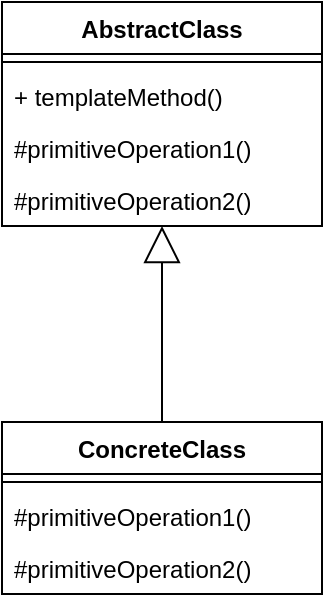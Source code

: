 <mxfile version="16.5.6" type="github">
  <diagram id="C5RBs43oDa-KdzZeNtuy" name="Page-1">
    <mxGraphModel dx="700" dy="752" grid="1" gridSize="10" guides="1" tooltips="1" connect="1" arrows="1" fold="1" page="1" pageScale="1" pageWidth="827" pageHeight="1169" math="0" shadow="0">
      <root>
        <mxCell id="WIyWlLk6GJQsqaUBKTNV-0" />
        <mxCell id="WIyWlLk6GJQsqaUBKTNV-1" parent="WIyWlLk6GJQsqaUBKTNV-0" />
        <mxCell id="fR0GBDawVDUiTLPAI36T-0" value="AbstractClass" style="swimlane;fontStyle=1;align=center;verticalAlign=top;childLayout=stackLayout;horizontal=1;startSize=26;horizontalStack=0;resizeParent=1;resizeParentMax=0;resizeLast=0;collapsible=1;marginBottom=0;" vertex="1" parent="WIyWlLk6GJQsqaUBKTNV-1">
          <mxGeometry x="280" y="240" width="160" height="112" as="geometry" />
        </mxCell>
        <mxCell id="fR0GBDawVDUiTLPAI36T-2" value="" style="line;strokeWidth=1;fillColor=none;align=left;verticalAlign=middle;spacingTop=-1;spacingLeft=3;spacingRight=3;rotatable=0;labelPosition=right;points=[];portConstraint=eastwest;" vertex="1" parent="fR0GBDawVDUiTLPAI36T-0">
          <mxGeometry y="26" width="160" height="8" as="geometry" />
        </mxCell>
        <mxCell id="fR0GBDawVDUiTLPAI36T-3" value="+ templateMethod()" style="text;strokeColor=none;fillColor=none;align=left;verticalAlign=top;spacingLeft=4;spacingRight=4;overflow=hidden;rotatable=0;points=[[0,0.5],[1,0.5]];portConstraint=eastwest;" vertex="1" parent="fR0GBDawVDUiTLPAI36T-0">
          <mxGeometry y="34" width="160" height="26" as="geometry" />
        </mxCell>
        <mxCell id="fR0GBDawVDUiTLPAI36T-4" value="#primitiveOperation1()" style="text;strokeColor=none;fillColor=none;align=left;verticalAlign=top;spacingLeft=4;spacingRight=4;overflow=hidden;rotatable=0;points=[[0,0.5],[1,0.5]];portConstraint=eastwest;" vertex="1" parent="fR0GBDawVDUiTLPAI36T-0">
          <mxGeometry y="60" width="160" height="26" as="geometry" />
        </mxCell>
        <mxCell id="fR0GBDawVDUiTLPAI36T-5" value="#primitiveOperation2()" style="text;strokeColor=none;fillColor=none;align=left;verticalAlign=top;spacingLeft=4;spacingRight=4;overflow=hidden;rotatable=0;points=[[0,0.5],[1,0.5]];portConstraint=eastwest;" vertex="1" parent="fR0GBDawVDUiTLPAI36T-0">
          <mxGeometry y="86" width="160" height="26" as="geometry" />
        </mxCell>
        <mxCell id="fR0GBDawVDUiTLPAI36T-6" value="ConcreteClass" style="swimlane;fontStyle=1;align=center;verticalAlign=top;childLayout=stackLayout;horizontal=1;startSize=26;horizontalStack=0;resizeParent=1;resizeParentMax=0;resizeLast=0;collapsible=1;marginBottom=0;" vertex="1" parent="WIyWlLk6GJQsqaUBKTNV-1">
          <mxGeometry x="280" y="450" width="160" height="86" as="geometry" />
        </mxCell>
        <mxCell id="fR0GBDawVDUiTLPAI36T-7" value="" style="line;strokeWidth=1;fillColor=none;align=left;verticalAlign=middle;spacingTop=-1;spacingLeft=3;spacingRight=3;rotatable=0;labelPosition=right;points=[];portConstraint=eastwest;" vertex="1" parent="fR0GBDawVDUiTLPAI36T-6">
          <mxGeometry y="26" width="160" height="8" as="geometry" />
        </mxCell>
        <mxCell id="fR0GBDawVDUiTLPAI36T-9" value="#primitiveOperation1()" style="text;strokeColor=none;fillColor=none;align=left;verticalAlign=top;spacingLeft=4;spacingRight=4;overflow=hidden;rotatable=0;points=[[0,0.5],[1,0.5]];portConstraint=eastwest;" vertex="1" parent="fR0GBDawVDUiTLPAI36T-6">
          <mxGeometry y="34" width="160" height="26" as="geometry" />
        </mxCell>
        <mxCell id="fR0GBDawVDUiTLPAI36T-10" value="#primitiveOperation2()" style="text;strokeColor=none;fillColor=none;align=left;verticalAlign=top;spacingLeft=4;spacingRight=4;overflow=hidden;rotatable=0;points=[[0,0.5],[1,0.5]];portConstraint=eastwest;" vertex="1" parent="fR0GBDawVDUiTLPAI36T-6">
          <mxGeometry y="60" width="160" height="26" as="geometry" />
        </mxCell>
        <mxCell id="fR0GBDawVDUiTLPAI36T-11" value="" style="endArrow=block;endSize=16;endFill=0;html=1;rounded=0;" edge="1" parent="WIyWlLk6GJQsqaUBKTNV-1" source="fR0GBDawVDUiTLPAI36T-6" target="fR0GBDawVDUiTLPAI36T-0">
          <mxGeometry width="160" relative="1" as="geometry">
            <mxPoint x="280" y="390" as="sourcePoint" />
            <mxPoint x="440" y="390" as="targetPoint" />
          </mxGeometry>
        </mxCell>
      </root>
    </mxGraphModel>
  </diagram>
</mxfile>
